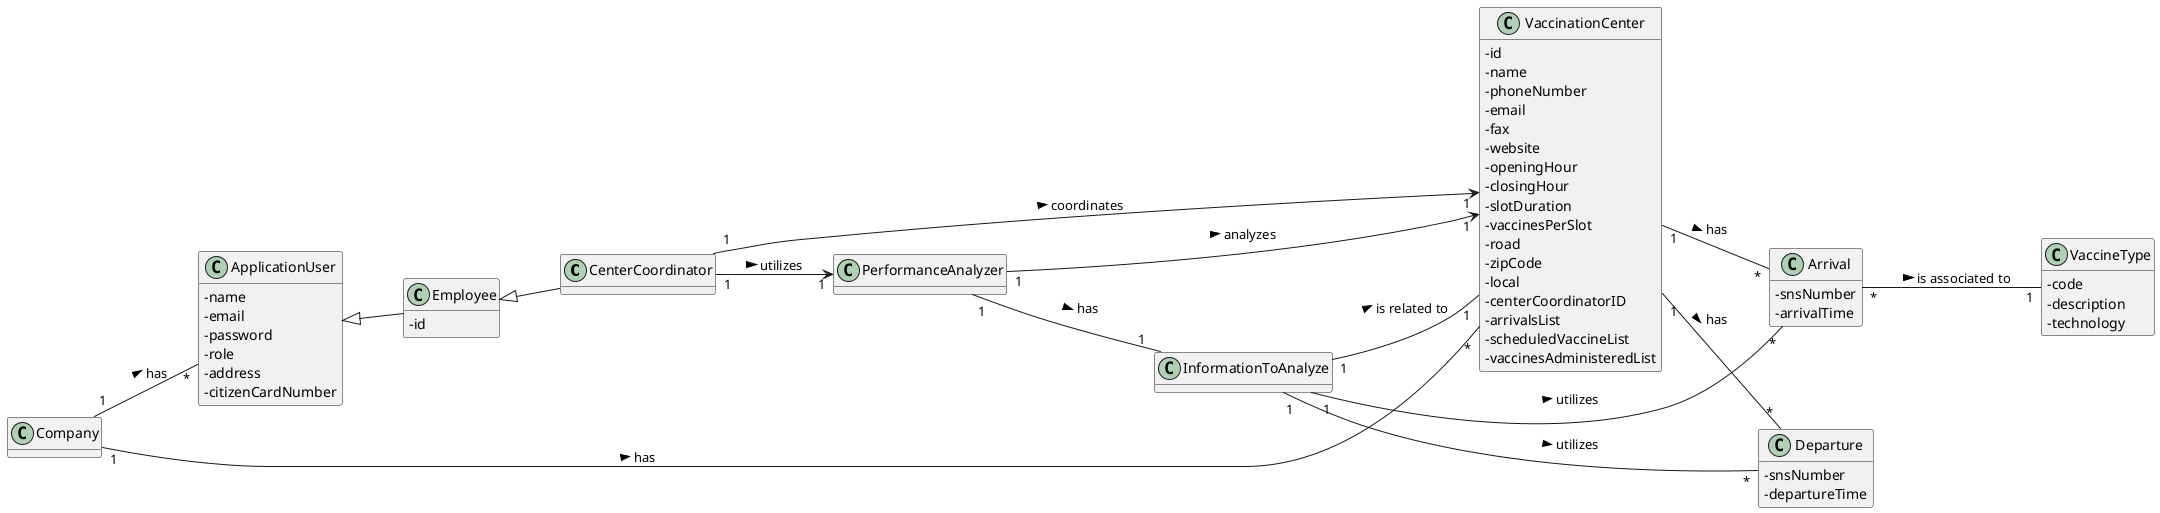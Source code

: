   @startuml

hide methods
left to right direction
skinparam classAttributeIconSize 0


class CenterCoordinator

class Employee {
-id
}

class ApplicationUser {
    -name
    -email
    -password
    -role
    -address
    -citizenCardNumber
}

class VaccinationCenter {
-id
-name
-phoneNumber
-email
-fax
-website
-openingHour
-closingHour
-slotDuration
-vaccinesPerSlot
-road
-zipCode
-local
-centerCoordinatorID
-arrivalsList
-scheduledVaccineList
-vaccinesAdministeredList
}

class Arrival {
-snsNumber
-arrivalTime

}

class VaccineType {
-code
-description
-technology
}

class Departure {
-snsNumber
-departureTime
}

class PerformanceAnalyzer {
}

class InformationToAnalyze {
}


ApplicationUser <|-- Employee

Employee <|-- CenterCoordinator

PerformanceAnalyzer "1" -- "1" InformationToAnalyze : has >

InformationToAnalyze "1" -- "1" VaccinationCenter : is related to >

InformationToAnalyze "1" -- "*" Arrival : utilizes >

InformationToAnalyze "1" -- "*" Departure : utilizes >

VaccinationCenter "1" -- "*" Arrival : has >

VaccinationCenter "1" -- "*" Departure : has >

CenterCoordinator "1" --> "1" VaccinationCenter : coordinates >

CenterCoordinator "1" --> "1" PerformanceAnalyzer : utilizes >

PerformanceAnalyzer "1" --> "1" VaccinationCenter : analyzes >

Company "1" -- "*" ApplicationUser : has >

Company "1" -- "*" VaccinationCenter : has >

Arrival "*" -- "1" VaccineType : is associated to >


@enduml